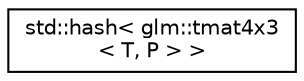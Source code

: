 digraph "Graphical Class Hierarchy"
{
 // LATEX_PDF_SIZE
  edge [fontname="Helvetica",fontsize="10",labelfontname="Helvetica",labelfontsize="10"];
  node [fontname="Helvetica",fontsize="10",shape=record];
  rankdir="LR";
  Node0 [label="std::hash\< glm::tmat4x3\l\< T, P \> \>",height=0.2,width=0.4,color="black", fillcolor="white", style="filled",URL="$structstd_1_1hash_3_01glm_1_1tmat4x3_3_01_t_00_01_p_01_4_01_4.html",tooltip=" "];
}
